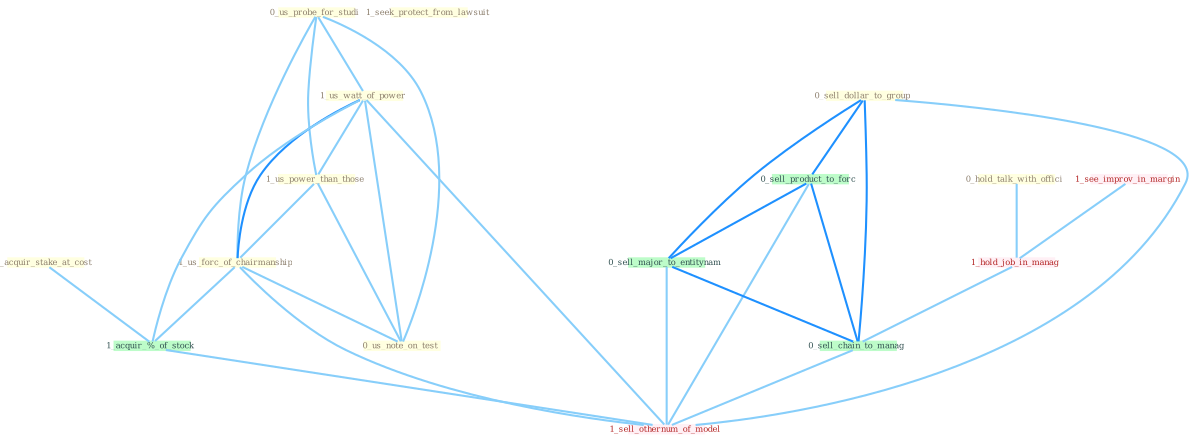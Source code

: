 Graph G{ 
    node
    [shape=polygon,style=filled,width=.5,height=.06,color="#BDFCC9",fixedsize=true,fontsize=4,
    fontcolor="#2f4f4f"];
    {node
    [color="#ffffe0", fontcolor="#8b7d6b"] "0_us_probe_for_studi " "1_us_watt_of_power " "0_hold_talk_with_offici " "1_us_power_than_those " "0_acquir_stake_at_cost " "1_us_forc_of_chairmanship " "0_us_note_on_test " "0_sell_dollar_to_group " "1_seek_protect_from_lawsuit "}
{node [color="#fff0f5", fontcolor="#b22222"] "1_see_improv_in_margin " "1_hold_job_in_manag " "1_sell_othernum_of_model "}
edge [color="#B0E2FF"];

	"0_us_probe_for_studi " -- "1_us_watt_of_power " [w="1", color="#87cefa" ];
	"0_us_probe_for_studi " -- "1_us_power_than_those " [w="1", color="#87cefa" ];
	"0_us_probe_for_studi " -- "1_us_forc_of_chairmanship " [w="1", color="#87cefa" ];
	"0_us_probe_for_studi " -- "0_us_note_on_test " [w="1", color="#87cefa" ];
	"1_us_watt_of_power " -- "1_us_power_than_those " [w="1", color="#87cefa" ];
	"1_us_watt_of_power " -- "1_us_forc_of_chairmanship " [w="2", color="#1e90ff" , len=0.8];
	"1_us_watt_of_power " -- "0_us_note_on_test " [w="1", color="#87cefa" ];
	"1_us_watt_of_power " -- "1_acquir_%_of_stock " [w="1", color="#87cefa" ];
	"1_us_watt_of_power " -- "1_sell_othernum_of_model " [w="1", color="#87cefa" ];
	"0_hold_talk_with_offici " -- "1_hold_job_in_manag " [w="1", color="#87cefa" ];
	"1_us_power_than_those " -- "1_us_forc_of_chairmanship " [w="1", color="#87cefa" ];
	"1_us_power_than_those " -- "0_us_note_on_test " [w="1", color="#87cefa" ];
	"0_acquir_stake_at_cost " -- "1_acquir_%_of_stock " [w="1", color="#87cefa" ];
	"1_us_forc_of_chairmanship " -- "0_us_note_on_test " [w="1", color="#87cefa" ];
	"1_us_forc_of_chairmanship " -- "1_acquir_%_of_stock " [w="1", color="#87cefa" ];
	"1_us_forc_of_chairmanship " -- "1_sell_othernum_of_model " [w="1", color="#87cefa" ];
	"0_sell_dollar_to_group " -- "0_sell_product_to_forc " [w="2", color="#1e90ff" , len=0.8];
	"0_sell_dollar_to_group " -- "0_sell_major_to_entitynam " [w="2", color="#1e90ff" , len=0.8];
	"0_sell_dollar_to_group " -- "0_sell_chain_to_manag " [w="2", color="#1e90ff" , len=0.8];
	"0_sell_dollar_to_group " -- "1_sell_othernum_of_model " [w="1", color="#87cefa" ];
	"1_see_improv_in_margin " -- "1_hold_job_in_manag " [w="1", color="#87cefa" ];
	"1_acquir_%_of_stock " -- "1_sell_othernum_of_model " [w="1", color="#87cefa" ];
	"1_hold_job_in_manag " -- "0_sell_chain_to_manag " [w="1", color="#87cefa" ];
	"0_sell_product_to_forc " -- "0_sell_major_to_entitynam " [w="2", color="#1e90ff" , len=0.8];
	"0_sell_product_to_forc " -- "0_sell_chain_to_manag " [w="2", color="#1e90ff" , len=0.8];
	"0_sell_product_to_forc " -- "1_sell_othernum_of_model " [w="1", color="#87cefa" ];
	"0_sell_major_to_entitynam " -- "0_sell_chain_to_manag " [w="2", color="#1e90ff" , len=0.8];
	"0_sell_major_to_entitynam " -- "1_sell_othernum_of_model " [w="1", color="#87cefa" ];
	"0_sell_chain_to_manag " -- "1_sell_othernum_of_model " [w="1", color="#87cefa" ];
}